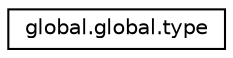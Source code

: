 digraph "Graphical Class Hierarchy"
{
  edge [fontname="Helvetica",fontsize="10",labelfontname="Helvetica",labelfontsize="10"];
  node [fontname="Helvetica",fontsize="10",shape=record];
  rankdir="LR";
  Node0 [label="global.global.type",height=0.2,width=0.4,color="black", fillcolor="white", style="filled",URL="$enumglobal_1_1global_1_1type.html"];
}

